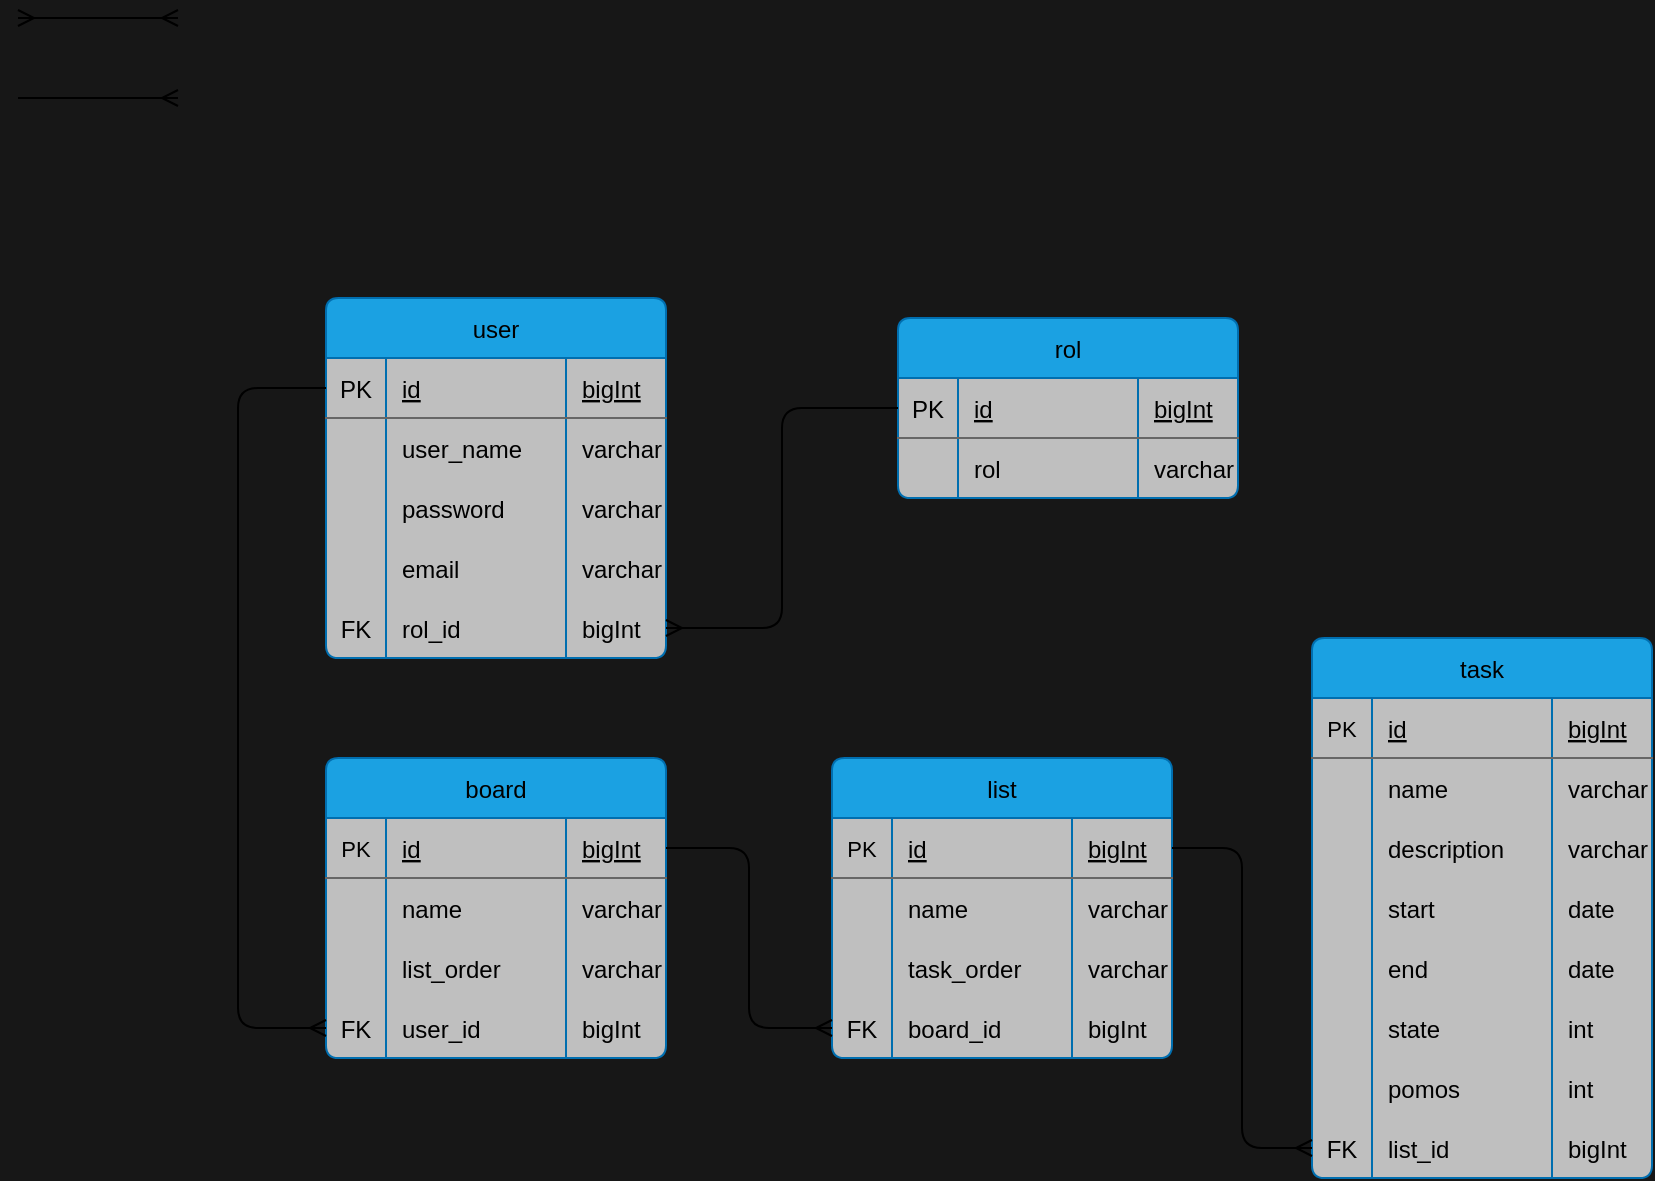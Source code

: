 <mxfile version="20.8.13" type="github">
  <diagram name="Página-1" id="iD2xZA0u_PFf4Vz4EkAc">
    <mxGraphModel dx="1334" dy="1019" grid="1" gridSize="10" guides="1" tooltips="1" connect="1" arrows="1" fold="1" page="0" pageScale="1" pageWidth="827" pageHeight="1169" background="#171717" math="0" shadow="0">
      <root>
        <mxCell id="0" />
        <mxCell id="1" parent="0" />
        <mxCell id="6-Eg_pJCPm98S6tUfH_D-1" value="user" style="shape=table;startSize=30;container=1;collapsible=1;childLayout=tableLayout;fixedRows=1;rowLines=0;fontStyle=0;align=center;resizeLast=1;rounded=1;fillColor=#1BA1E2;fontColor=#000000;strokeColor=#006EAF;swimlaneFillColor=#BFBFBF;arcSize=7;fontSize=12;" vertex="1" parent="1">
          <mxGeometry x="127" y="23" width="170" height="180" as="geometry">
            <mxRectangle x="160" y="150" width="70" height="30" as="alternateBounds" />
          </mxGeometry>
        </mxCell>
        <mxCell id="6-Eg_pJCPm98S6tUfH_D-2" value="" style="shape=tableRow;horizontal=0;startSize=0;swimlaneHead=0;swimlaneBody=0;fillColor=none;collapsible=0;dropTarget=0;points=[[0,0.5],[1,0.5]];portConstraint=eastwest;top=0;left=0;right=0;bottom=1;fontSize=12;fontColor=#000000;fontStyle=0;strokeColor=#666666;" vertex="1" parent="6-Eg_pJCPm98S6tUfH_D-1">
          <mxGeometry y="30" width="170" height="30" as="geometry" />
        </mxCell>
        <mxCell id="6-Eg_pJCPm98S6tUfH_D-3" value="PK" style="shape=partialRectangle;connectable=0;fillColor=none;top=0;left=0;bottom=0;right=0;fontStyle=0;overflow=hidden;fontColor=#000000;" vertex="1" parent="6-Eg_pJCPm98S6tUfH_D-2">
          <mxGeometry width="30" height="30" as="geometry">
            <mxRectangle width="30" height="30" as="alternateBounds" />
          </mxGeometry>
        </mxCell>
        <mxCell id="6-Eg_pJCPm98S6tUfH_D-4" value="id" style="shape=partialRectangle;connectable=0;fillColor=none;top=0;left=0;bottom=0;right=0;align=left;spacingLeft=6;fontStyle=4;overflow=hidden;fontColor=#000000;" vertex="1" parent="6-Eg_pJCPm98S6tUfH_D-2">
          <mxGeometry x="30" width="90" height="30" as="geometry">
            <mxRectangle width="90" height="30" as="alternateBounds" />
          </mxGeometry>
        </mxCell>
        <mxCell id="6-Eg_pJCPm98S6tUfH_D-5" value="bigInt" style="shape=partialRectangle;connectable=0;fillColor=none;top=0;left=0;bottom=0;right=0;align=left;spacingLeft=6;fontStyle=4;overflow=hidden;fontSize=12;fontColor=#000000;" vertex="1" parent="6-Eg_pJCPm98S6tUfH_D-2">
          <mxGeometry x="120" width="50" height="30" as="geometry">
            <mxRectangle width="50" height="30" as="alternateBounds" />
          </mxGeometry>
        </mxCell>
        <mxCell id="6-Eg_pJCPm98S6tUfH_D-6" value="" style="shape=tableRow;horizontal=0;startSize=0;swimlaneHead=0;swimlaneBody=0;fillColor=none;collapsible=0;dropTarget=0;points=[[0,0.5],[1,0.5]];portConstraint=eastwest;top=0;left=0;right=0;bottom=0;fontColor=#000000;fontStyle=0" vertex="1" parent="6-Eg_pJCPm98S6tUfH_D-1">
          <mxGeometry y="60" width="170" height="30" as="geometry" />
        </mxCell>
        <mxCell id="6-Eg_pJCPm98S6tUfH_D-7" value="" style="shape=partialRectangle;connectable=0;fillColor=none;top=0;left=0;bottom=0;right=0;editable=1;overflow=hidden;fontColor=#000000;fontStyle=0" vertex="1" parent="6-Eg_pJCPm98S6tUfH_D-6">
          <mxGeometry width="30" height="30" as="geometry">
            <mxRectangle width="30" height="30" as="alternateBounds" />
          </mxGeometry>
        </mxCell>
        <mxCell id="6-Eg_pJCPm98S6tUfH_D-8" value="user_name    " style="shape=partialRectangle;connectable=0;fillColor=none;top=0;left=0;bottom=0;right=0;align=left;spacingLeft=6;overflow=hidden;fontColor=#000000;fontStyle=0" vertex="1" parent="6-Eg_pJCPm98S6tUfH_D-6">
          <mxGeometry x="30" width="90" height="30" as="geometry">
            <mxRectangle width="90" height="30" as="alternateBounds" />
          </mxGeometry>
        </mxCell>
        <mxCell id="6-Eg_pJCPm98S6tUfH_D-9" value="varchar" style="shape=partialRectangle;connectable=0;fillColor=none;top=0;left=0;bottom=0;right=0;align=left;spacingLeft=6;overflow=hidden;fontColor=#000000;fontStyle=0" vertex="1" parent="6-Eg_pJCPm98S6tUfH_D-6">
          <mxGeometry x="120" width="50" height="30" as="geometry">
            <mxRectangle width="50" height="30" as="alternateBounds" />
          </mxGeometry>
        </mxCell>
        <mxCell id="6-Eg_pJCPm98S6tUfH_D-10" value="" style="shape=tableRow;horizontal=0;startSize=0;swimlaneHead=0;swimlaneBody=0;fillColor=none;collapsible=0;dropTarget=0;points=[[0,0.5],[1,0.5]];portConstraint=eastwest;top=0;left=0;right=0;bottom=0;fontColor=#000000;fontStyle=0" vertex="1" parent="6-Eg_pJCPm98S6tUfH_D-1">
          <mxGeometry y="90" width="170" height="30" as="geometry" />
        </mxCell>
        <mxCell id="6-Eg_pJCPm98S6tUfH_D-11" value="" style="shape=partialRectangle;connectable=0;fillColor=none;top=0;left=0;bottom=0;right=0;editable=1;overflow=hidden;fontColor=#000000;fontStyle=0" vertex="1" parent="6-Eg_pJCPm98S6tUfH_D-10">
          <mxGeometry width="30" height="30" as="geometry">
            <mxRectangle width="30" height="30" as="alternateBounds" />
          </mxGeometry>
        </mxCell>
        <mxCell id="6-Eg_pJCPm98S6tUfH_D-12" value="password" style="shape=partialRectangle;connectable=0;fillColor=none;top=0;left=0;bottom=0;right=0;align=left;spacingLeft=6;overflow=hidden;fontColor=#000000;fontStyle=0" vertex="1" parent="6-Eg_pJCPm98S6tUfH_D-10">
          <mxGeometry x="30" width="90" height="30" as="geometry">
            <mxRectangle width="90" height="30" as="alternateBounds" />
          </mxGeometry>
        </mxCell>
        <mxCell id="6-Eg_pJCPm98S6tUfH_D-13" value="varchar" style="shape=partialRectangle;connectable=0;fillColor=none;top=0;left=0;bottom=0;right=0;align=left;spacingLeft=6;overflow=hidden;fontColor=#000000;fontStyle=0" vertex="1" parent="6-Eg_pJCPm98S6tUfH_D-10">
          <mxGeometry x="120" width="50" height="30" as="geometry">
            <mxRectangle width="50" height="30" as="alternateBounds" />
          </mxGeometry>
        </mxCell>
        <mxCell id="6-Eg_pJCPm98S6tUfH_D-14" style="shape=tableRow;horizontal=0;startSize=0;swimlaneHead=0;swimlaneBody=0;fillColor=none;collapsible=0;dropTarget=0;points=[[0,0.5],[1,0.5]];portConstraint=eastwest;top=0;left=0;right=0;bottom=0;fontColor=#000000;fontStyle=0" vertex="1" parent="6-Eg_pJCPm98S6tUfH_D-1">
          <mxGeometry y="120" width="170" height="30" as="geometry" />
        </mxCell>
        <mxCell id="6-Eg_pJCPm98S6tUfH_D-15" style="shape=partialRectangle;connectable=0;fillColor=none;top=0;left=0;bottom=0;right=0;editable=1;overflow=hidden;fontColor=#000000;fontStyle=0" vertex="1" parent="6-Eg_pJCPm98S6tUfH_D-14">
          <mxGeometry width="30" height="30" as="geometry">
            <mxRectangle width="30" height="30" as="alternateBounds" />
          </mxGeometry>
        </mxCell>
        <mxCell id="6-Eg_pJCPm98S6tUfH_D-16" value="email        " style="shape=partialRectangle;connectable=0;fillColor=none;top=0;left=0;bottom=0;right=0;align=left;spacingLeft=6;overflow=hidden;fontColor=#000000;fontStyle=0" vertex="1" parent="6-Eg_pJCPm98S6tUfH_D-14">
          <mxGeometry x="30" width="90" height="30" as="geometry">
            <mxRectangle width="90" height="30" as="alternateBounds" />
          </mxGeometry>
        </mxCell>
        <mxCell id="6-Eg_pJCPm98S6tUfH_D-17" value="varchar" style="shape=partialRectangle;connectable=0;fillColor=none;top=0;left=0;bottom=0;right=0;align=left;spacingLeft=6;overflow=hidden;fontColor=#000000;fontStyle=0" vertex="1" parent="6-Eg_pJCPm98S6tUfH_D-14">
          <mxGeometry x="120" width="50" height="30" as="geometry">
            <mxRectangle width="50" height="30" as="alternateBounds" />
          </mxGeometry>
        </mxCell>
        <mxCell id="6-Eg_pJCPm98S6tUfH_D-18" style="shape=tableRow;horizontal=0;startSize=0;swimlaneHead=0;swimlaneBody=0;fillColor=none;collapsible=0;dropTarget=0;points=[[0,0.5],[1,0.5]];portConstraint=eastwest;top=0;left=0;right=0;bottom=0;fontColor=#000000;fontStyle=0" vertex="1" parent="6-Eg_pJCPm98S6tUfH_D-1">
          <mxGeometry y="150" width="170" height="30" as="geometry" />
        </mxCell>
        <mxCell id="6-Eg_pJCPm98S6tUfH_D-19" value="FK" style="shape=partialRectangle;connectable=0;fillColor=none;top=0;left=0;bottom=0;right=0;editable=1;overflow=hidden;fontColor=#000000;fontStyle=0" vertex="1" parent="6-Eg_pJCPm98S6tUfH_D-18">
          <mxGeometry width="30" height="30" as="geometry">
            <mxRectangle width="30" height="30" as="alternateBounds" />
          </mxGeometry>
        </mxCell>
        <mxCell id="6-Eg_pJCPm98S6tUfH_D-20" value="rol_id" style="shape=partialRectangle;connectable=0;fillColor=none;top=0;left=0;bottom=0;right=0;align=left;spacingLeft=6;overflow=hidden;fontColor=#000000;fontStyle=0" vertex="1" parent="6-Eg_pJCPm98S6tUfH_D-18">
          <mxGeometry x="30" width="90" height="30" as="geometry">
            <mxRectangle width="90" height="30" as="alternateBounds" />
          </mxGeometry>
        </mxCell>
        <mxCell id="6-Eg_pJCPm98S6tUfH_D-21" value="bigInt" style="shape=partialRectangle;connectable=0;fillColor=none;top=0;left=0;bottom=0;right=0;align=left;spacingLeft=6;overflow=hidden;fontColor=#000000;fontStyle=0" vertex="1" parent="6-Eg_pJCPm98S6tUfH_D-18">
          <mxGeometry x="120" width="50" height="30" as="geometry">
            <mxRectangle width="50" height="30" as="alternateBounds" />
          </mxGeometry>
        </mxCell>
        <mxCell id="6-Eg_pJCPm98S6tUfH_D-22" value="rol" style="shape=table;startSize=30;container=1;collapsible=1;childLayout=tableLayout;fixedRows=1;rowLines=0;fontStyle=0;align=center;resizeLast=1;rounded=1;fillColor=#1BA1E2;fontColor=#000000;strokeColor=#006EAF;swimlaneFillColor=#BFBFBF;arcSize=7;fontSize=12;" vertex="1" parent="1">
          <mxGeometry x="413" y="33" width="170" height="90" as="geometry">
            <mxRectangle x="160" y="150" width="70" height="30" as="alternateBounds" />
          </mxGeometry>
        </mxCell>
        <mxCell id="6-Eg_pJCPm98S6tUfH_D-23" value="" style="shape=tableRow;horizontal=0;startSize=0;swimlaneHead=0;swimlaneBody=0;fillColor=none;collapsible=0;dropTarget=0;points=[[0,0.5],[1,0.5]];portConstraint=eastwest;top=0;left=0;right=0;bottom=1;fontSize=12;fontColor=#000000;strokeColor=#666666;" vertex="1" parent="6-Eg_pJCPm98S6tUfH_D-22">
          <mxGeometry y="30" width="170" height="30" as="geometry" />
        </mxCell>
        <mxCell id="6-Eg_pJCPm98S6tUfH_D-24" value="PK" style="shape=partialRectangle;connectable=0;fillColor=none;top=0;left=0;bottom=0;right=0;fontStyle=0;overflow=hidden;fontColor=#000000;" vertex="1" parent="6-Eg_pJCPm98S6tUfH_D-23">
          <mxGeometry width="30" height="30" as="geometry">
            <mxRectangle width="30" height="30" as="alternateBounds" />
          </mxGeometry>
        </mxCell>
        <mxCell id="6-Eg_pJCPm98S6tUfH_D-25" value="id" style="shape=partialRectangle;connectable=0;fillColor=none;top=0;left=0;bottom=0;right=0;align=left;spacingLeft=6;fontStyle=4;overflow=hidden;fontColor=#000000;" vertex="1" parent="6-Eg_pJCPm98S6tUfH_D-23">
          <mxGeometry x="30" width="90" height="30" as="geometry">
            <mxRectangle width="90" height="30" as="alternateBounds" />
          </mxGeometry>
        </mxCell>
        <mxCell id="6-Eg_pJCPm98S6tUfH_D-26" value="bigInt" style="shape=partialRectangle;connectable=0;fillColor=none;top=0;left=0;bottom=0;right=0;align=left;spacingLeft=6;fontStyle=4;overflow=hidden;fontSize=12;fontColor=#000000;" vertex="1" parent="6-Eg_pJCPm98S6tUfH_D-23">
          <mxGeometry x="120" width="50" height="30" as="geometry">
            <mxRectangle width="50" height="30" as="alternateBounds" />
          </mxGeometry>
        </mxCell>
        <mxCell id="6-Eg_pJCPm98S6tUfH_D-27" value="" style="shape=tableRow;horizontal=0;startSize=0;swimlaneHead=0;swimlaneBody=0;fillColor=none;collapsible=0;dropTarget=0;points=[[0,0.5],[1,0.5]];portConstraint=eastwest;top=0;left=0;right=0;bottom=0;fontColor=#000000;" vertex="1" parent="6-Eg_pJCPm98S6tUfH_D-22">
          <mxGeometry y="60" width="170" height="30" as="geometry" />
        </mxCell>
        <mxCell id="6-Eg_pJCPm98S6tUfH_D-28" value="" style="shape=partialRectangle;connectable=0;fillColor=none;top=0;left=0;bottom=0;right=0;editable=1;overflow=hidden;fontColor=#000000;" vertex="1" parent="6-Eg_pJCPm98S6tUfH_D-27">
          <mxGeometry width="30" height="30" as="geometry">
            <mxRectangle width="30" height="30" as="alternateBounds" />
          </mxGeometry>
        </mxCell>
        <mxCell id="6-Eg_pJCPm98S6tUfH_D-29" value="rol" style="shape=partialRectangle;connectable=0;fillColor=none;top=0;left=0;bottom=0;right=0;align=left;spacingLeft=6;overflow=hidden;fontColor=#000000;" vertex="1" parent="6-Eg_pJCPm98S6tUfH_D-27">
          <mxGeometry x="30" width="90" height="30" as="geometry">
            <mxRectangle width="90" height="30" as="alternateBounds" />
          </mxGeometry>
        </mxCell>
        <mxCell id="6-Eg_pJCPm98S6tUfH_D-30" value="varchar" style="shape=partialRectangle;connectable=0;fillColor=none;top=0;left=0;bottom=0;right=0;align=left;spacingLeft=6;overflow=hidden;fontColor=#000000;" vertex="1" parent="6-Eg_pJCPm98S6tUfH_D-27">
          <mxGeometry x="120" width="50" height="30" as="geometry">
            <mxRectangle width="50" height="30" as="alternateBounds" />
          </mxGeometry>
        </mxCell>
        <mxCell id="6-Eg_pJCPm98S6tUfH_D-31" value="" style="fontSize=12;html=1;endArrow=ERmany;edgeStyle=orthogonalEdgeStyle;rounded=1;" edge="1" parent="1">
          <mxGeometry width="100" height="100" relative="1" as="geometry">
            <mxPoint x="-27" y="-77" as="sourcePoint" />
            <mxPoint x="53" y="-77" as="targetPoint" />
          </mxGeometry>
        </mxCell>
        <mxCell id="6-Eg_pJCPm98S6tUfH_D-32" value="" style="edgeStyle=orthogonalEdgeStyle;fontSize=12;html=1;endArrow=ERmany;startArrow=ERmany;rounded=1;" edge="1" parent="1">
          <mxGeometry width="100" height="100" relative="1" as="geometry">
            <mxPoint x="-27" y="-117" as="sourcePoint" />
            <mxPoint x="53" y="-117" as="targetPoint" />
          </mxGeometry>
        </mxCell>
        <mxCell id="6-Eg_pJCPm98S6tUfH_D-33" value="" style="fontSize=12;html=1;endArrow=ERmany;rounded=1;edgeStyle=orthogonalEdgeStyle;entryX=1;entryY=0.5;entryDx=0;entryDy=0;exitX=0;exitY=0.5;exitDx=0;exitDy=0;" edge="1" parent="1" source="6-Eg_pJCPm98S6tUfH_D-23" target="6-Eg_pJCPm98S6tUfH_D-18">
          <mxGeometry width="100" height="100" relative="1" as="geometry">
            <mxPoint x="357" y="253" as="sourcePoint" />
            <mxPoint x="437" y="173" as="targetPoint" />
          </mxGeometry>
        </mxCell>
        <mxCell id="6-Eg_pJCPm98S6tUfH_D-34" value="board" style="shape=table;startSize=30;container=1;collapsible=1;childLayout=tableLayout;fixedRows=1;rowLines=0;fontStyle=0;align=center;resizeLast=1;rounded=1;fillColor=#1BA1E2;fontColor=#000000;strokeColor=#006EAF;swimlaneFillColor=#BFBFBF;arcSize=7;fontSize=12;" vertex="1" parent="1">
          <mxGeometry x="127" y="253" width="170" height="150" as="geometry">
            <mxRectangle x="160" y="150" width="70" height="30" as="alternateBounds" />
          </mxGeometry>
        </mxCell>
        <mxCell id="6-Eg_pJCPm98S6tUfH_D-35" value="" style="shape=tableRow;horizontal=0;startSize=0;swimlaneHead=0;swimlaneBody=0;fillColor=none;collapsible=0;dropTarget=0;points=[[0,0.5],[1,0.5]];portConstraint=eastwest;top=0;left=0;right=0;bottom=1;fontSize=12;fontColor=#000000;strokeColor=#666666;" vertex="1" parent="6-Eg_pJCPm98S6tUfH_D-34">
          <mxGeometry y="30" width="170" height="30" as="geometry" />
        </mxCell>
        <mxCell id="6-Eg_pJCPm98S6tUfH_D-36" value="PK" style="shape=partialRectangle;connectable=0;fillColor=none;top=0;left=0;bottom=0;right=0;fontStyle=0;overflow=hidden;fontSize=11;fontColor=#000000;" vertex="1" parent="6-Eg_pJCPm98S6tUfH_D-35">
          <mxGeometry width="30" height="30" as="geometry">
            <mxRectangle width="30" height="30" as="alternateBounds" />
          </mxGeometry>
        </mxCell>
        <mxCell id="6-Eg_pJCPm98S6tUfH_D-37" value="id" style="shape=partialRectangle;connectable=0;fillColor=none;top=0;left=0;bottom=0;right=0;align=left;spacingLeft=6;fontStyle=4;overflow=hidden;fontColor=#000000;" vertex="1" parent="6-Eg_pJCPm98S6tUfH_D-35">
          <mxGeometry x="30" width="90" height="30" as="geometry">
            <mxRectangle width="90" height="30" as="alternateBounds" />
          </mxGeometry>
        </mxCell>
        <mxCell id="6-Eg_pJCPm98S6tUfH_D-38" value="bigInt" style="shape=partialRectangle;connectable=0;fillColor=none;top=0;left=0;bottom=0;right=0;align=left;spacingLeft=6;fontStyle=4;overflow=hidden;fontSize=12;fontColor=#000000;" vertex="1" parent="6-Eg_pJCPm98S6tUfH_D-35">
          <mxGeometry x="120" width="50" height="30" as="geometry">
            <mxRectangle width="50" height="30" as="alternateBounds" />
          </mxGeometry>
        </mxCell>
        <mxCell id="6-Eg_pJCPm98S6tUfH_D-39" value="" style="shape=tableRow;horizontal=0;startSize=0;swimlaneHead=0;swimlaneBody=0;fillColor=none;collapsible=0;dropTarget=0;points=[[0,0.5],[1,0.5]];portConstraint=eastwest;top=0;left=0;right=0;bottom=0;fontColor=#000000;" vertex="1" parent="6-Eg_pJCPm98S6tUfH_D-34">
          <mxGeometry y="60" width="170" height="30" as="geometry" />
        </mxCell>
        <mxCell id="6-Eg_pJCPm98S6tUfH_D-40" value="" style="shape=partialRectangle;connectable=0;fillColor=none;top=0;left=0;bottom=0;right=0;editable=1;overflow=hidden;fontColor=#000000;" vertex="1" parent="6-Eg_pJCPm98S6tUfH_D-39">
          <mxGeometry width="30" height="30" as="geometry">
            <mxRectangle width="30" height="30" as="alternateBounds" />
          </mxGeometry>
        </mxCell>
        <mxCell id="6-Eg_pJCPm98S6tUfH_D-41" value="name    " style="shape=partialRectangle;connectable=0;fillColor=none;top=0;left=0;bottom=0;right=0;align=left;spacingLeft=6;overflow=hidden;fontColor=#000000;" vertex="1" parent="6-Eg_pJCPm98S6tUfH_D-39">
          <mxGeometry x="30" width="90" height="30" as="geometry">
            <mxRectangle width="90" height="30" as="alternateBounds" />
          </mxGeometry>
        </mxCell>
        <mxCell id="6-Eg_pJCPm98S6tUfH_D-42" value="varchar" style="shape=partialRectangle;connectable=0;fillColor=none;top=0;left=0;bottom=0;right=0;align=left;spacingLeft=6;overflow=hidden;fontColor=#000000;" vertex="1" parent="6-Eg_pJCPm98S6tUfH_D-39">
          <mxGeometry x="120" width="50" height="30" as="geometry">
            <mxRectangle width="50" height="30" as="alternateBounds" />
          </mxGeometry>
        </mxCell>
        <mxCell id="6-Eg_pJCPm98S6tUfH_D-43" value="" style="shape=tableRow;horizontal=0;startSize=0;swimlaneHead=0;swimlaneBody=0;fillColor=none;collapsible=0;dropTarget=0;points=[[0,0.5],[1,0.5]];portConstraint=eastwest;top=0;left=0;right=0;bottom=0;fontColor=#000000;" vertex="1" parent="6-Eg_pJCPm98S6tUfH_D-34">
          <mxGeometry y="90" width="170" height="30" as="geometry" />
        </mxCell>
        <mxCell id="6-Eg_pJCPm98S6tUfH_D-44" value="" style="shape=partialRectangle;connectable=0;fillColor=none;top=0;left=0;bottom=0;right=0;editable=1;overflow=hidden;fontColor=#000000;" vertex="1" parent="6-Eg_pJCPm98S6tUfH_D-43">
          <mxGeometry width="30" height="30" as="geometry">
            <mxRectangle width="30" height="30" as="alternateBounds" />
          </mxGeometry>
        </mxCell>
        <mxCell id="6-Eg_pJCPm98S6tUfH_D-45" value="list_order" style="shape=partialRectangle;connectable=0;fillColor=none;top=0;left=0;bottom=0;right=0;align=left;spacingLeft=6;overflow=hidden;fontColor=#000000;" vertex="1" parent="6-Eg_pJCPm98S6tUfH_D-43">
          <mxGeometry x="30" width="90" height="30" as="geometry">
            <mxRectangle width="90" height="30" as="alternateBounds" />
          </mxGeometry>
        </mxCell>
        <mxCell id="6-Eg_pJCPm98S6tUfH_D-46" value="varchar" style="shape=partialRectangle;connectable=0;fillColor=none;top=0;left=0;bottom=0;right=0;align=left;spacingLeft=6;overflow=hidden;fontColor=#000000;" vertex="1" parent="6-Eg_pJCPm98S6tUfH_D-43">
          <mxGeometry x="120" width="50" height="30" as="geometry">
            <mxRectangle width="50" height="30" as="alternateBounds" />
          </mxGeometry>
        </mxCell>
        <mxCell id="6-Eg_pJCPm98S6tUfH_D-47" style="shape=tableRow;horizontal=0;startSize=0;swimlaneHead=0;swimlaneBody=0;fillColor=none;collapsible=0;dropTarget=0;points=[[0,0.5],[1,0.5]];portConstraint=eastwest;top=0;left=0;right=0;bottom=0;fontColor=#000000;" vertex="1" parent="6-Eg_pJCPm98S6tUfH_D-34">
          <mxGeometry y="120" width="170" height="30" as="geometry" />
        </mxCell>
        <mxCell id="6-Eg_pJCPm98S6tUfH_D-48" value="FK" style="shape=partialRectangle;connectable=0;fillColor=none;top=0;left=0;bottom=0;right=0;editable=1;overflow=hidden;fontColor=#000000;" vertex="1" parent="6-Eg_pJCPm98S6tUfH_D-47">
          <mxGeometry width="30" height="30" as="geometry">
            <mxRectangle width="30" height="30" as="alternateBounds" />
          </mxGeometry>
        </mxCell>
        <mxCell id="6-Eg_pJCPm98S6tUfH_D-49" value="user_id" style="shape=partialRectangle;connectable=0;fillColor=none;top=0;left=0;bottom=0;right=0;align=left;spacingLeft=6;overflow=hidden;fontColor=#000000;" vertex="1" parent="6-Eg_pJCPm98S6tUfH_D-47">
          <mxGeometry x="30" width="90" height="30" as="geometry">
            <mxRectangle width="90" height="30" as="alternateBounds" />
          </mxGeometry>
        </mxCell>
        <mxCell id="6-Eg_pJCPm98S6tUfH_D-50" value="bigInt" style="shape=partialRectangle;connectable=0;fillColor=none;top=0;left=0;bottom=0;right=0;align=left;spacingLeft=6;overflow=hidden;fontColor=#000000;" vertex="1" parent="6-Eg_pJCPm98S6tUfH_D-47">
          <mxGeometry x="120" width="50" height="30" as="geometry">
            <mxRectangle width="50" height="30" as="alternateBounds" />
          </mxGeometry>
        </mxCell>
        <mxCell id="6-Eg_pJCPm98S6tUfH_D-51" value="" style="fontSize=12;html=1;endArrow=ERmany;rounded=1;edgeStyle=orthogonalEdgeStyle;entryX=0;entryY=0.5;entryDx=0;entryDy=0;exitX=0;exitY=0.5;exitDx=0;exitDy=0;" edge="1" parent="1" source="6-Eg_pJCPm98S6tUfH_D-2" target="6-Eg_pJCPm98S6tUfH_D-47">
          <mxGeometry width="100" height="100" relative="1" as="geometry">
            <mxPoint x="453" y="273" as="sourcePoint" />
            <mxPoint x="353" y="383" as="targetPoint" />
            <Array as="points">
              <mxPoint x="83" y="68" />
              <mxPoint x="83" y="388" />
            </Array>
          </mxGeometry>
        </mxCell>
        <mxCell id="6-Eg_pJCPm98S6tUfH_D-61" value="list" style="shape=table;startSize=30;container=1;collapsible=1;childLayout=tableLayout;fixedRows=1;rowLines=0;fontStyle=0;align=center;resizeLast=1;rounded=1;fillColor=#1BA1E2;fontColor=#000000;strokeColor=#006EAF;swimlaneFillColor=#BFBFBF;arcSize=7;fontSize=12;" vertex="1" parent="1">
          <mxGeometry x="380" y="253" width="170" height="150" as="geometry">
            <mxRectangle x="160" y="150" width="70" height="30" as="alternateBounds" />
          </mxGeometry>
        </mxCell>
        <mxCell id="6-Eg_pJCPm98S6tUfH_D-62" value="" style="shape=tableRow;horizontal=0;startSize=0;swimlaneHead=0;swimlaneBody=0;fillColor=none;collapsible=0;dropTarget=0;points=[[0,0.5],[1,0.5]];portConstraint=eastwest;top=0;left=0;right=0;bottom=1;fontSize=12;fontColor=#000000;strokeColor=#666666;" vertex="1" parent="6-Eg_pJCPm98S6tUfH_D-61">
          <mxGeometry y="30" width="170" height="30" as="geometry" />
        </mxCell>
        <mxCell id="6-Eg_pJCPm98S6tUfH_D-63" value="PK" style="shape=partialRectangle;connectable=0;fillColor=none;top=0;left=0;bottom=0;right=0;fontStyle=0;overflow=hidden;fontSize=11;fontColor=#000000;" vertex="1" parent="6-Eg_pJCPm98S6tUfH_D-62">
          <mxGeometry width="30" height="30" as="geometry">
            <mxRectangle width="30" height="30" as="alternateBounds" />
          </mxGeometry>
        </mxCell>
        <mxCell id="6-Eg_pJCPm98S6tUfH_D-64" value="id" style="shape=partialRectangle;connectable=0;fillColor=none;top=0;left=0;bottom=0;right=0;align=left;spacingLeft=6;fontStyle=4;overflow=hidden;fontColor=#000000;" vertex="1" parent="6-Eg_pJCPm98S6tUfH_D-62">
          <mxGeometry x="30" width="90" height="30" as="geometry">
            <mxRectangle width="90" height="30" as="alternateBounds" />
          </mxGeometry>
        </mxCell>
        <mxCell id="6-Eg_pJCPm98S6tUfH_D-65" value="bigInt" style="shape=partialRectangle;connectable=0;fillColor=none;top=0;left=0;bottom=0;right=0;align=left;spacingLeft=6;fontStyle=4;overflow=hidden;fontSize=12;fontColor=#000000;" vertex="1" parent="6-Eg_pJCPm98S6tUfH_D-62">
          <mxGeometry x="120" width="50" height="30" as="geometry">
            <mxRectangle width="50" height="30" as="alternateBounds" />
          </mxGeometry>
        </mxCell>
        <mxCell id="6-Eg_pJCPm98S6tUfH_D-66" value="" style="shape=tableRow;horizontal=0;startSize=0;swimlaneHead=0;swimlaneBody=0;fillColor=none;collapsible=0;dropTarget=0;points=[[0,0.5],[1,0.5]];portConstraint=eastwest;top=0;left=0;right=0;bottom=0;fontColor=#000000;" vertex="1" parent="6-Eg_pJCPm98S6tUfH_D-61">
          <mxGeometry y="60" width="170" height="30" as="geometry" />
        </mxCell>
        <mxCell id="6-Eg_pJCPm98S6tUfH_D-67" value="" style="shape=partialRectangle;connectable=0;fillColor=none;top=0;left=0;bottom=0;right=0;editable=1;overflow=hidden;fontColor=#000000;" vertex="1" parent="6-Eg_pJCPm98S6tUfH_D-66">
          <mxGeometry width="30" height="30" as="geometry">
            <mxRectangle width="30" height="30" as="alternateBounds" />
          </mxGeometry>
        </mxCell>
        <mxCell id="6-Eg_pJCPm98S6tUfH_D-68" value="name    " style="shape=partialRectangle;connectable=0;fillColor=none;top=0;left=0;bottom=0;right=0;align=left;spacingLeft=6;overflow=hidden;fontColor=#000000;" vertex="1" parent="6-Eg_pJCPm98S6tUfH_D-66">
          <mxGeometry x="30" width="90" height="30" as="geometry">
            <mxRectangle width="90" height="30" as="alternateBounds" />
          </mxGeometry>
        </mxCell>
        <mxCell id="6-Eg_pJCPm98S6tUfH_D-69" value="varchar" style="shape=partialRectangle;connectable=0;fillColor=none;top=0;left=0;bottom=0;right=0;align=left;spacingLeft=6;overflow=hidden;fontColor=#000000;" vertex="1" parent="6-Eg_pJCPm98S6tUfH_D-66">
          <mxGeometry x="120" width="50" height="30" as="geometry">
            <mxRectangle width="50" height="30" as="alternateBounds" />
          </mxGeometry>
        </mxCell>
        <mxCell id="6-Eg_pJCPm98S6tUfH_D-70" value="" style="shape=tableRow;horizontal=0;startSize=0;swimlaneHead=0;swimlaneBody=0;fillColor=none;collapsible=0;dropTarget=0;points=[[0,0.5],[1,0.5]];portConstraint=eastwest;top=0;left=0;right=0;bottom=0;fontColor=#000000;" vertex="1" parent="6-Eg_pJCPm98S6tUfH_D-61">
          <mxGeometry y="90" width="170" height="30" as="geometry" />
        </mxCell>
        <mxCell id="6-Eg_pJCPm98S6tUfH_D-71" value="" style="shape=partialRectangle;connectable=0;fillColor=none;top=0;left=0;bottom=0;right=0;editable=1;overflow=hidden;fontColor=#000000;" vertex="1" parent="6-Eg_pJCPm98S6tUfH_D-70">
          <mxGeometry width="30" height="30" as="geometry">
            <mxRectangle width="30" height="30" as="alternateBounds" />
          </mxGeometry>
        </mxCell>
        <mxCell id="6-Eg_pJCPm98S6tUfH_D-72" value="task_order" style="shape=partialRectangle;connectable=0;fillColor=none;top=0;left=0;bottom=0;right=0;align=left;spacingLeft=6;overflow=hidden;fontColor=#000000;" vertex="1" parent="6-Eg_pJCPm98S6tUfH_D-70">
          <mxGeometry x="30" width="90" height="30" as="geometry">
            <mxRectangle width="90" height="30" as="alternateBounds" />
          </mxGeometry>
        </mxCell>
        <mxCell id="6-Eg_pJCPm98S6tUfH_D-73" value="varchar" style="shape=partialRectangle;connectable=0;fillColor=none;top=0;left=0;bottom=0;right=0;align=left;spacingLeft=6;overflow=hidden;fontColor=#000000;" vertex="1" parent="6-Eg_pJCPm98S6tUfH_D-70">
          <mxGeometry x="120" width="50" height="30" as="geometry">
            <mxRectangle width="50" height="30" as="alternateBounds" />
          </mxGeometry>
        </mxCell>
        <mxCell id="6-Eg_pJCPm98S6tUfH_D-74" style="shape=tableRow;horizontal=0;startSize=0;swimlaneHead=0;swimlaneBody=0;fillColor=none;collapsible=0;dropTarget=0;points=[[0,0.5],[1,0.5]];portConstraint=eastwest;top=0;left=0;right=0;bottom=0;fontColor=#000000;" vertex="1" parent="6-Eg_pJCPm98S6tUfH_D-61">
          <mxGeometry y="120" width="170" height="30" as="geometry" />
        </mxCell>
        <mxCell id="6-Eg_pJCPm98S6tUfH_D-75" value="FK" style="shape=partialRectangle;connectable=0;fillColor=none;top=0;left=0;bottom=0;right=0;editable=1;overflow=hidden;fontColor=#000000;" vertex="1" parent="6-Eg_pJCPm98S6tUfH_D-74">
          <mxGeometry width="30" height="30" as="geometry">
            <mxRectangle width="30" height="30" as="alternateBounds" />
          </mxGeometry>
        </mxCell>
        <mxCell id="6-Eg_pJCPm98S6tUfH_D-76" value="board_id" style="shape=partialRectangle;connectable=0;fillColor=none;top=0;left=0;bottom=0;right=0;align=left;spacingLeft=6;overflow=hidden;fontColor=#000000;" vertex="1" parent="6-Eg_pJCPm98S6tUfH_D-74">
          <mxGeometry x="30" width="90" height="30" as="geometry">
            <mxRectangle width="90" height="30" as="alternateBounds" />
          </mxGeometry>
        </mxCell>
        <mxCell id="6-Eg_pJCPm98S6tUfH_D-77" value="bigInt" style="shape=partialRectangle;connectable=0;fillColor=none;top=0;left=0;bottom=0;right=0;align=left;spacingLeft=6;overflow=hidden;fontColor=#000000;" vertex="1" parent="6-Eg_pJCPm98S6tUfH_D-74">
          <mxGeometry x="120" width="50" height="30" as="geometry">
            <mxRectangle width="50" height="30" as="alternateBounds" />
          </mxGeometry>
        </mxCell>
        <mxCell id="6-Eg_pJCPm98S6tUfH_D-105" value="" style="fontSize=12;html=1;endArrow=ERmany;rounded=1;edgeStyle=orthogonalEdgeStyle;entryX=0;entryY=0.5;entryDx=0;entryDy=0;exitX=1;exitY=0.5;exitDx=0;exitDy=0;" edge="1" parent="1" source="6-Eg_pJCPm98S6tUfH_D-35" target="6-Eg_pJCPm98S6tUfH_D-74">
          <mxGeometry width="100" height="100" relative="1" as="geometry">
            <mxPoint x="456" y="440" as="sourcePoint" />
            <mxPoint x="340" y="550" as="targetPoint" />
          </mxGeometry>
        </mxCell>
        <mxCell id="6-Eg_pJCPm98S6tUfH_D-106" value="task" style="shape=table;startSize=30;container=1;collapsible=1;childLayout=tableLayout;fixedRows=1;rowLines=0;fontStyle=0;align=center;resizeLast=1;rounded=1;fillColor=#1BA1E2;fontColor=#000000;strokeColor=#006EAF;swimlaneFillColor=#BFBFBF;arcSize=7;fontSize=12;" vertex="1" parent="1">
          <mxGeometry x="620" y="193" width="170" height="270" as="geometry">
            <mxRectangle x="160" y="150" width="70" height="30" as="alternateBounds" />
          </mxGeometry>
        </mxCell>
        <mxCell id="6-Eg_pJCPm98S6tUfH_D-107" value="" style="shape=tableRow;horizontal=0;startSize=0;swimlaneHead=0;swimlaneBody=0;fillColor=none;collapsible=0;dropTarget=0;points=[[0,0.5],[1,0.5]];portConstraint=eastwest;top=0;left=0;right=0;bottom=1;fontSize=12;fontColor=#000000;strokeColor=#666666;" vertex="1" parent="6-Eg_pJCPm98S6tUfH_D-106">
          <mxGeometry y="30" width="170" height="30" as="geometry" />
        </mxCell>
        <mxCell id="6-Eg_pJCPm98S6tUfH_D-108" value="PK" style="shape=partialRectangle;connectable=0;fillColor=none;top=0;left=0;bottom=0;right=0;fontStyle=0;overflow=hidden;fontSize=11;fontColor=#000000;" vertex="1" parent="6-Eg_pJCPm98S6tUfH_D-107">
          <mxGeometry width="30" height="30" as="geometry">
            <mxRectangle width="30" height="30" as="alternateBounds" />
          </mxGeometry>
        </mxCell>
        <mxCell id="6-Eg_pJCPm98S6tUfH_D-109" value="id" style="shape=partialRectangle;connectable=0;fillColor=none;top=0;left=0;bottom=0;right=0;align=left;spacingLeft=6;fontStyle=4;overflow=hidden;fontColor=#000000;" vertex="1" parent="6-Eg_pJCPm98S6tUfH_D-107">
          <mxGeometry x="30" width="90" height="30" as="geometry">
            <mxRectangle width="90" height="30" as="alternateBounds" />
          </mxGeometry>
        </mxCell>
        <mxCell id="6-Eg_pJCPm98S6tUfH_D-110" value="bigInt" style="shape=partialRectangle;connectable=0;fillColor=none;top=0;left=0;bottom=0;right=0;align=left;spacingLeft=6;fontStyle=4;overflow=hidden;fontSize=12;fontColor=#000000;" vertex="1" parent="6-Eg_pJCPm98S6tUfH_D-107">
          <mxGeometry x="120" width="50" height="30" as="geometry">
            <mxRectangle width="50" height="30" as="alternateBounds" />
          </mxGeometry>
        </mxCell>
        <mxCell id="6-Eg_pJCPm98S6tUfH_D-111" value="" style="shape=tableRow;horizontal=0;startSize=0;swimlaneHead=0;swimlaneBody=0;fillColor=none;collapsible=0;dropTarget=0;points=[[0,0.5],[1,0.5]];portConstraint=eastwest;top=0;left=0;right=0;bottom=0;fontColor=#000000;" vertex="1" parent="6-Eg_pJCPm98S6tUfH_D-106">
          <mxGeometry y="60" width="170" height="30" as="geometry" />
        </mxCell>
        <mxCell id="6-Eg_pJCPm98S6tUfH_D-112" value="" style="shape=partialRectangle;connectable=0;fillColor=none;top=0;left=0;bottom=0;right=0;editable=1;overflow=hidden;fontColor=#000000;" vertex="1" parent="6-Eg_pJCPm98S6tUfH_D-111">
          <mxGeometry width="30" height="30" as="geometry">
            <mxRectangle width="30" height="30" as="alternateBounds" />
          </mxGeometry>
        </mxCell>
        <mxCell id="6-Eg_pJCPm98S6tUfH_D-113" value="name    " style="shape=partialRectangle;connectable=0;fillColor=none;top=0;left=0;bottom=0;right=0;align=left;spacingLeft=6;overflow=hidden;fontColor=#000000;" vertex="1" parent="6-Eg_pJCPm98S6tUfH_D-111">
          <mxGeometry x="30" width="90" height="30" as="geometry">
            <mxRectangle width="90" height="30" as="alternateBounds" />
          </mxGeometry>
        </mxCell>
        <mxCell id="6-Eg_pJCPm98S6tUfH_D-114" value="varchar" style="shape=partialRectangle;connectable=0;fillColor=none;top=0;left=0;bottom=0;right=0;align=left;spacingLeft=6;overflow=hidden;fontColor=#000000;" vertex="1" parent="6-Eg_pJCPm98S6tUfH_D-111">
          <mxGeometry x="120" width="50" height="30" as="geometry">
            <mxRectangle width="50" height="30" as="alternateBounds" />
          </mxGeometry>
        </mxCell>
        <mxCell id="6-Eg_pJCPm98S6tUfH_D-115" value="" style="shape=tableRow;horizontal=0;startSize=0;swimlaneHead=0;swimlaneBody=0;fillColor=none;collapsible=0;dropTarget=0;points=[[0,0.5],[1,0.5]];portConstraint=eastwest;top=0;left=0;right=0;bottom=0;fontColor=#000000;" vertex="1" parent="6-Eg_pJCPm98S6tUfH_D-106">
          <mxGeometry y="90" width="170" height="30" as="geometry" />
        </mxCell>
        <mxCell id="6-Eg_pJCPm98S6tUfH_D-116" value="" style="shape=partialRectangle;connectable=0;fillColor=none;top=0;left=0;bottom=0;right=0;editable=1;overflow=hidden;fontColor=#000000;" vertex="1" parent="6-Eg_pJCPm98S6tUfH_D-115">
          <mxGeometry width="30" height="30" as="geometry">
            <mxRectangle width="30" height="30" as="alternateBounds" />
          </mxGeometry>
        </mxCell>
        <mxCell id="6-Eg_pJCPm98S6tUfH_D-117" value="description" style="shape=partialRectangle;connectable=0;fillColor=none;top=0;left=0;bottom=0;right=0;align=left;spacingLeft=6;overflow=hidden;fontColor=#000000;" vertex="1" parent="6-Eg_pJCPm98S6tUfH_D-115">
          <mxGeometry x="30" width="90" height="30" as="geometry">
            <mxRectangle width="90" height="30" as="alternateBounds" />
          </mxGeometry>
        </mxCell>
        <mxCell id="6-Eg_pJCPm98S6tUfH_D-118" value="varchar" style="shape=partialRectangle;connectable=0;fillColor=none;top=0;left=0;bottom=0;right=0;align=left;spacingLeft=6;overflow=hidden;fontColor=#000000;" vertex="1" parent="6-Eg_pJCPm98S6tUfH_D-115">
          <mxGeometry x="120" width="50" height="30" as="geometry">
            <mxRectangle width="50" height="30" as="alternateBounds" />
          </mxGeometry>
        </mxCell>
        <mxCell id="6-Eg_pJCPm98S6tUfH_D-123" style="shape=tableRow;horizontal=0;startSize=0;swimlaneHead=0;swimlaneBody=0;fillColor=none;collapsible=0;dropTarget=0;points=[[0,0.5],[1,0.5]];portConstraint=eastwest;top=0;left=0;right=0;bottom=0;fontColor=#000000;" vertex="1" parent="6-Eg_pJCPm98S6tUfH_D-106">
          <mxGeometry y="120" width="170" height="30" as="geometry" />
        </mxCell>
        <mxCell id="6-Eg_pJCPm98S6tUfH_D-124" style="shape=partialRectangle;connectable=0;fillColor=none;top=0;left=0;bottom=0;right=0;editable=1;overflow=hidden;fontColor=#000000;" vertex="1" parent="6-Eg_pJCPm98S6tUfH_D-123">
          <mxGeometry width="30" height="30" as="geometry">
            <mxRectangle width="30" height="30" as="alternateBounds" />
          </mxGeometry>
        </mxCell>
        <mxCell id="6-Eg_pJCPm98S6tUfH_D-125" value="start" style="shape=partialRectangle;connectable=0;fillColor=none;top=0;left=0;bottom=0;right=0;align=left;spacingLeft=6;overflow=hidden;fontColor=#000000;" vertex="1" parent="6-Eg_pJCPm98S6tUfH_D-123">
          <mxGeometry x="30" width="90" height="30" as="geometry">
            <mxRectangle width="90" height="30" as="alternateBounds" />
          </mxGeometry>
        </mxCell>
        <mxCell id="6-Eg_pJCPm98S6tUfH_D-126" value="date" style="shape=partialRectangle;connectable=0;fillColor=none;top=0;left=0;bottom=0;right=0;align=left;spacingLeft=6;overflow=hidden;fontColor=#000000;" vertex="1" parent="6-Eg_pJCPm98S6tUfH_D-123">
          <mxGeometry x="120" width="50" height="30" as="geometry">
            <mxRectangle width="50" height="30" as="alternateBounds" />
          </mxGeometry>
        </mxCell>
        <mxCell id="6-Eg_pJCPm98S6tUfH_D-127" style="shape=tableRow;horizontal=0;startSize=0;swimlaneHead=0;swimlaneBody=0;fillColor=none;collapsible=0;dropTarget=0;points=[[0,0.5],[1,0.5]];portConstraint=eastwest;top=0;left=0;right=0;bottom=0;fontColor=#000000;" vertex="1" parent="6-Eg_pJCPm98S6tUfH_D-106">
          <mxGeometry y="150" width="170" height="30" as="geometry" />
        </mxCell>
        <mxCell id="6-Eg_pJCPm98S6tUfH_D-128" style="shape=partialRectangle;connectable=0;fillColor=none;top=0;left=0;bottom=0;right=0;editable=1;overflow=hidden;fontColor=#000000;" vertex="1" parent="6-Eg_pJCPm98S6tUfH_D-127">
          <mxGeometry width="30" height="30" as="geometry">
            <mxRectangle width="30" height="30" as="alternateBounds" />
          </mxGeometry>
        </mxCell>
        <mxCell id="6-Eg_pJCPm98S6tUfH_D-129" value="end" style="shape=partialRectangle;connectable=0;fillColor=none;top=0;left=0;bottom=0;right=0;align=left;spacingLeft=6;overflow=hidden;fontColor=#000000;" vertex="1" parent="6-Eg_pJCPm98S6tUfH_D-127">
          <mxGeometry x="30" width="90" height="30" as="geometry">
            <mxRectangle width="90" height="30" as="alternateBounds" />
          </mxGeometry>
        </mxCell>
        <mxCell id="6-Eg_pJCPm98S6tUfH_D-130" value="date" style="shape=partialRectangle;connectable=0;fillColor=none;top=0;left=0;bottom=0;right=0;align=left;spacingLeft=6;overflow=hidden;fontColor=#000000;" vertex="1" parent="6-Eg_pJCPm98S6tUfH_D-127">
          <mxGeometry x="120" width="50" height="30" as="geometry">
            <mxRectangle width="50" height="30" as="alternateBounds" />
          </mxGeometry>
        </mxCell>
        <mxCell id="6-Eg_pJCPm98S6tUfH_D-131" style="shape=tableRow;horizontal=0;startSize=0;swimlaneHead=0;swimlaneBody=0;fillColor=none;collapsible=0;dropTarget=0;points=[[0,0.5],[1,0.5]];portConstraint=eastwest;top=0;left=0;right=0;bottom=0;fontColor=#000000;" vertex="1" parent="6-Eg_pJCPm98S6tUfH_D-106">
          <mxGeometry y="180" width="170" height="30" as="geometry" />
        </mxCell>
        <mxCell id="6-Eg_pJCPm98S6tUfH_D-132" style="shape=partialRectangle;connectable=0;fillColor=none;top=0;left=0;bottom=0;right=0;editable=1;overflow=hidden;fontColor=#000000;" vertex="1" parent="6-Eg_pJCPm98S6tUfH_D-131">
          <mxGeometry width="30" height="30" as="geometry">
            <mxRectangle width="30" height="30" as="alternateBounds" />
          </mxGeometry>
        </mxCell>
        <mxCell id="6-Eg_pJCPm98S6tUfH_D-133" value="state" style="shape=partialRectangle;connectable=0;fillColor=none;top=0;left=0;bottom=0;right=0;align=left;spacingLeft=6;overflow=hidden;fontColor=#000000;" vertex="1" parent="6-Eg_pJCPm98S6tUfH_D-131">
          <mxGeometry x="30" width="90" height="30" as="geometry">
            <mxRectangle width="90" height="30" as="alternateBounds" />
          </mxGeometry>
        </mxCell>
        <mxCell id="6-Eg_pJCPm98S6tUfH_D-134" value="int" style="shape=partialRectangle;connectable=0;fillColor=none;top=0;left=0;bottom=0;right=0;align=left;spacingLeft=6;overflow=hidden;fontColor=#000000;" vertex="1" parent="6-Eg_pJCPm98S6tUfH_D-131">
          <mxGeometry x="120" width="50" height="30" as="geometry">
            <mxRectangle width="50" height="30" as="alternateBounds" />
          </mxGeometry>
        </mxCell>
        <mxCell id="6-Eg_pJCPm98S6tUfH_D-135" style="shape=tableRow;horizontal=0;startSize=0;swimlaneHead=0;swimlaneBody=0;fillColor=none;collapsible=0;dropTarget=0;points=[[0,0.5],[1,0.5]];portConstraint=eastwest;top=0;left=0;right=0;bottom=0;fontColor=#000000;" vertex="1" parent="6-Eg_pJCPm98S6tUfH_D-106">
          <mxGeometry y="210" width="170" height="30" as="geometry" />
        </mxCell>
        <mxCell id="6-Eg_pJCPm98S6tUfH_D-136" style="shape=partialRectangle;connectable=0;fillColor=none;top=0;left=0;bottom=0;right=0;editable=1;overflow=hidden;fontColor=#000000;" vertex="1" parent="6-Eg_pJCPm98S6tUfH_D-135">
          <mxGeometry width="30" height="30" as="geometry">
            <mxRectangle width="30" height="30" as="alternateBounds" />
          </mxGeometry>
        </mxCell>
        <mxCell id="6-Eg_pJCPm98S6tUfH_D-137" value="pomos" style="shape=partialRectangle;connectable=0;fillColor=none;top=0;left=0;bottom=0;right=0;align=left;spacingLeft=6;overflow=hidden;fontColor=#000000;" vertex="1" parent="6-Eg_pJCPm98S6tUfH_D-135">
          <mxGeometry x="30" width="90" height="30" as="geometry">
            <mxRectangle width="90" height="30" as="alternateBounds" />
          </mxGeometry>
        </mxCell>
        <mxCell id="6-Eg_pJCPm98S6tUfH_D-138" value="int" style="shape=partialRectangle;connectable=0;fillColor=none;top=0;left=0;bottom=0;right=0;align=left;spacingLeft=6;overflow=hidden;fontColor=#000000;" vertex="1" parent="6-Eg_pJCPm98S6tUfH_D-135">
          <mxGeometry x="120" width="50" height="30" as="geometry">
            <mxRectangle width="50" height="30" as="alternateBounds" />
          </mxGeometry>
        </mxCell>
        <mxCell id="6-Eg_pJCPm98S6tUfH_D-119" style="shape=tableRow;horizontal=0;startSize=0;swimlaneHead=0;swimlaneBody=0;fillColor=none;collapsible=0;dropTarget=0;points=[[0,0.5],[1,0.5]];portConstraint=eastwest;top=0;left=0;right=0;bottom=0;fontColor=#000000;" vertex="1" parent="6-Eg_pJCPm98S6tUfH_D-106">
          <mxGeometry y="240" width="170" height="30" as="geometry" />
        </mxCell>
        <mxCell id="6-Eg_pJCPm98S6tUfH_D-120" value="FK" style="shape=partialRectangle;connectable=0;fillColor=none;top=0;left=0;bottom=0;right=0;editable=1;overflow=hidden;fontColor=#000000;" vertex="1" parent="6-Eg_pJCPm98S6tUfH_D-119">
          <mxGeometry width="30" height="30" as="geometry">
            <mxRectangle width="30" height="30" as="alternateBounds" />
          </mxGeometry>
        </mxCell>
        <mxCell id="6-Eg_pJCPm98S6tUfH_D-121" value="list_id" style="shape=partialRectangle;connectable=0;fillColor=none;top=0;left=0;bottom=0;right=0;align=left;spacingLeft=6;overflow=hidden;fontColor=#000000;" vertex="1" parent="6-Eg_pJCPm98S6tUfH_D-119">
          <mxGeometry x="30" width="90" height="30" as="geometry">
            <mxRectangle width="90" height="30" as="alternateBounds" />
          </mxGeometry>
        </mxCell>
        <mxCell id="6-Eg_pJCPm98S6tUfH_D-122" value="bigInt" style="shape=partialRectangle;connectable=0;fillColor=none;top=0;left=0;bottom=0;right=0;align=left;spacingLeft=6;overflow=hidden;fontColor=#000000;" vertex="1" parent="6-Eg_pJCPm98S6tUfH_D-119">
          <mxGeometry x="120" width="50" height="30" as="geometry">
            <mxRectangle width="50" height="30" as="alternateBounds" />
          </mxGeometry>
        </mxCell>
        <mxCell id="6-Eg_pJCPm98S6tUfH_D-139" value="" style="fontSize=12;html=1;endArrow=ERmany;rounded=1;edgeStyle=orthogonalEdgeStyle;entryX=0;entryY=0.5;entryDx=0;entryDy=0;exitX=1;exitY=0.5;exitDx=0;exitDy=0;" edge="1" parent="1" source="6-Eg_pJCPm98S6tUfH_D-62" target="6-Eg_pJCPm98S6tUfH_D-119">
          <mxGeometry width="100" height="100" relative="1" as="geometry">
            <mxPoint x="307" y="308" as="sourcePoint" />
            <mxPoint x="390" y="398" as="targetPoint" />
          </mxGeometry>
        </mxCell>
      </root>
    </mxGraphModel>
  </diagram>
</mxfile>
